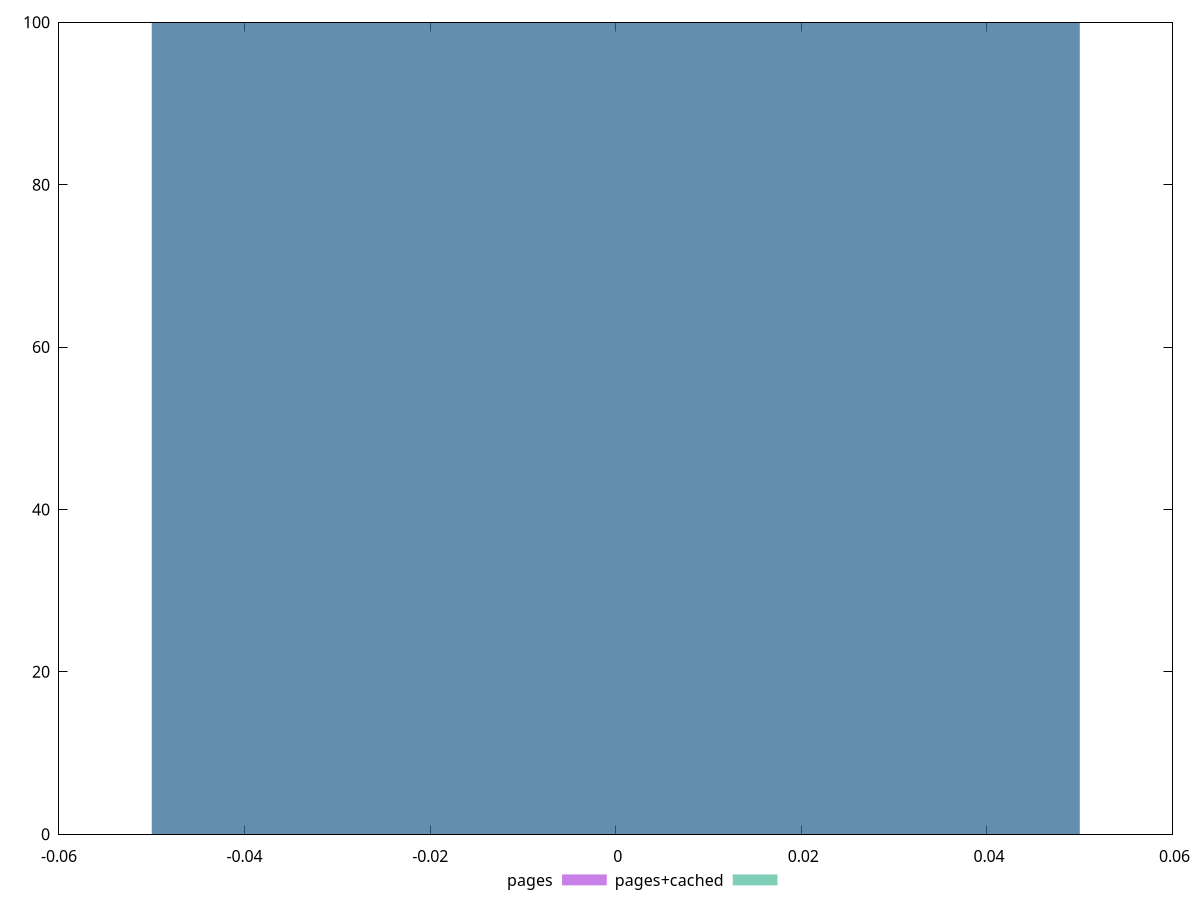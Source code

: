 reset
set terminal svg size 640, 500 enhanced background rgb 'white'
set output "reprap/efficient-animated-content/comparison/histogram/1_vs_2.svg"

$pages <<EOF
0 100
EOF

$pagesCached <<EOF
0 100
EOF

set key outside below
set boxwidth 0.1
set yrange [0:100]
set style fill transparent solid 0.5 noborder

plot \
  $pages title "pages" with boxes, \
  $pagesCached title "pages+cached" with boxes, \


reset